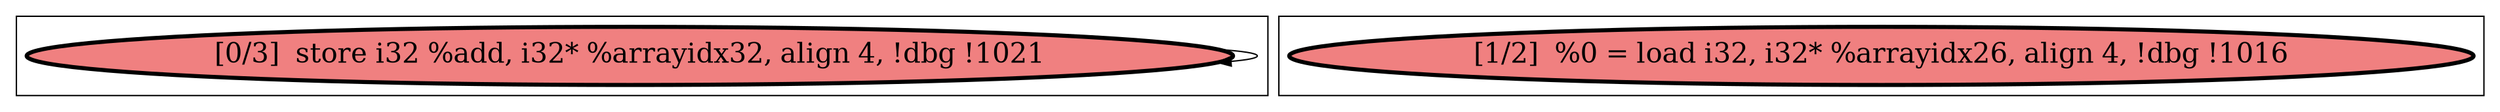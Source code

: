 
digraph G {





subgraph cluster1 {


node42 [penwidth=3.0,fontsize=20,fillcolor=lightcoral,label="[0/3]  store i32 %add, i32* %arrayidx32, align 4, !dbg !1021",shape=ellipse,style=filled ]

node42->node42 [ ]


}

subgraph cluster0 {


node41 [penwidth=3.0,fontsize=20,fillcolor=lightcoral,label="[1/2]  %0 = load i32, i32* %arrayidx26, align 4, !dbg !1016",shape=ellipse,style=filled ]



}

}
